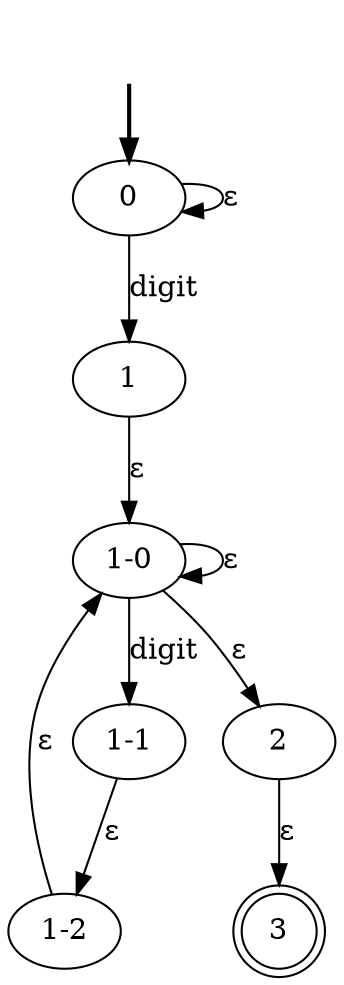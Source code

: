 digraph {
	fake0 [style=invisible]
	"1-1"
	3 [shape=doublecircle]
	2
	"1-2"
	1
	0 [root=true]
	"1-0"
	fake0 -> 0 [style=bold]
	0 -> 1 [label=digit]
	0 -> 0 [label="ε"]
	1 -> "1-0" [label="ε"]
	"1-0" -> 2 [label="ε"]
	"1-0" -> "1-0" [label="ε"]
	"1-0" -> "1-1" [label=digit]
	"1-1" -> "1-2" [label="ε"]
	"1-2" -> "1-0" [label="ε"]
	2 -> 3 [label="ε"]
}
